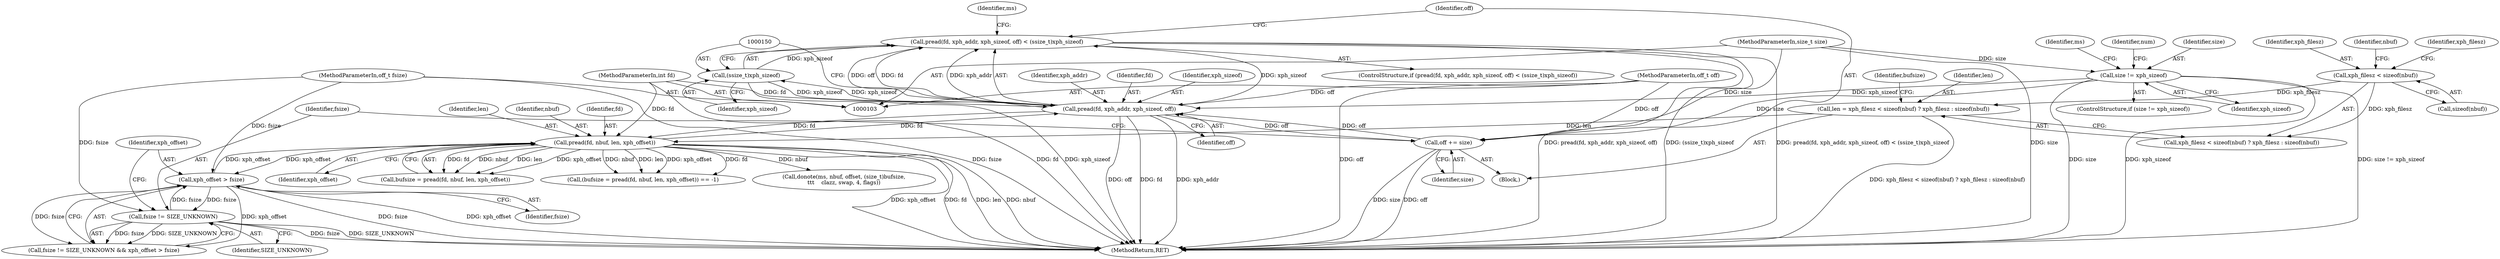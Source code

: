 digraph "0_file_445c8fb0ebff85195be94cd9f7e1df89cade5c7f@API" {
"1000143" [label="(Call,pread(fd, xph_addr, xph_sizeof, off) < (ssize_t)xph_sizeof)"];
"1000144" [label="(Call,pread(fd, xph_addr, xph_sizeof, off))"];
"1000190" [label="(Call,pread(fd, nbuf, len, xph_offset))"];
"1000107" [label="(MethodParameterIn,int fd)"];
"1000176" [label="(Call,len = xph_filesz < sizeof(nbuf) ? xph_filesz : sizeof(nbuf))"];
"1000179" [label="(Call,xph_filesz < sizeof(nbuf))"];
"1000166" [label="(Call,xph_offset > fsize)"];
"1000163" [label="(Call,fsize != SIZE_UNKNOWN)"];
"1000111" [label="(MethodParameterIn,off_t fsize)"];
"1000149" [label="(Call,(ssize_t)xph_sizeof)"];
"1000121" [label="(Call,size != xph_sizeof)"];
"1000110" [label="(MethodParameterIn,size_t size)"];
"1000158" [label="(Call,off += size)"];
"1000108" [label="(MethodParameterIn,off_t off)"];
"1000164" [label="(Identifier,fsize)"];
"1000138" [label="(Identifier,num)"];
"1000191" [label="(Identifier,fd)"];
"1000159" [label="(Identifier,off)"];
"1000165" [label="(Identifier,SIZE_UNKNOWN)"];
"1000149" [label="(Call,(ssize_t)xph_sizeof)"];
"1000217" [label="(Call,donote(ms, nbuf, offset, (size_t)bufsize,\n\t\t\t    clazz, swap, 4, flags))"];
"1000160" [label="(Identifier,size)"];
"1000183" [label="(Identifier,xph_filesz)"];
"1000141" [label="(Block,)"];
"1000180" [label="(Identifier,xph_filesz)"];
"1000163" [label="(Call,fsize != SIZE_UNKNOWN)"];
"1000193" [label="(Identifier,len)"];
"1000194" [label="(Identifier,xph_offset)"];
"1000176" [label="(Call,len = xph_filesz < sizeof(nbuf) ? xph_filesz : sizeof(nbuf))"];
"1000177" [label="(Identifier,len)"];
"1000123" [label="(Identifier,xph_sizeof)"];
"1000146" [label="(Identifier,xph_addr)"];
"1000122" [label="(Identifier,size)"];
"1000144" [label="(Call,pread(fd, xph_addr, xph_sizeof, off))"];
"1000179" [label="(Call,xph_filesz < sizeof(nbuf))"];
"1000145" [label="(Identifier,fd)"];
"1000166" [label="(Call,xph_offset > fsize)"];
"1000158" [label="(Call,off += size)"];
"1000189" [label="(Identifier,bufsize)"];
"1000154" [label="(Identifier,ms)"];
"1000190" [label="(Call,pread(fd, nbuf, len, xph_offset))"];
"1000181" [label="(Call,sizeof(nbuf))"];
"1000151" [label="(Identifier,xph_sizeof)"];
"1000167" [label="(Identifier,xph_offset)"];
"1000188" [label="(Call,bufsize = pread(fd, nbuf, len, xph_offset))"];
"1000110" [label="(MethodParameterIn,size_t size)"];
"1000187" [label="(Call,(bufsize = pread(fd, nbuf, len, xph_offset)) == -1)"];
"1000148" [label="(Identifier,off)"];
"1000192" [label="(Identifier,nbuf)"];
"1000162" [label="(Call,fsize != SIZE_UNKNOWN && xph_offset > fsize)"];
"1000147" [label="(Identifier,xph_sizeof)"];
"1000178" [label="(Call,xph_filesz < sizeof(nbuf) ? xph_filesz : sizeof(nbuf))"];
"1000142" [label="(ControlStructure,if (pread(fd, xph_addr, xph_sizeof, off) < (ssize_t)xph_sizeof))"];
"1000185" [label="(Identifier,nbuf)"];
"1000120" [label="(ControlStructure,if (size != xph_sizeof))"];
"1000108" [label="(MethodParameterIn,off_t off)"];
"1000121" [label="(Call,size != xph_sizeof)"];
"1000143" [label="(Call,pread(fd, xph_addr, xph_sizeof, off) < (ssize_t)xph_sizeof)"];
"1000128" [label="(Identifier,ms)"];
"1000168" [label="(Identifier,fsize)"];
"1000111" [label="(MethodParameterIn,off_t fsize)"];
"1000235" [label="(MethodReturn,RET)"];
"1000107" [label="(MethodParameterIn,int fd)"];
"1000143" -> "1000142"  [label="AST: "];
"1000143" -> "1000149"  [label="CFG: "];
"1000144" -> "1000143"  [label="AST: "];
"1000149" -> "1000143"  [label="AST: "];
"1000154" -> "1000143"  [label="CFG: "];
"1000159" -> "1000143"  [label="CFG: "];
"1000143" -> "1000235"  [label="DDG: pread(fd, xph_addr, xph_sizeof, off)"];
"1000143" -> "1000235"  [label="DDG: (ssize_t)xph_sizeof"];
"1000143" -> "1000235"  [label="DDG: pread(fd, xph_addr, xph_sizeof, off) < (ssize_t)xph_sizeof"];
"1000144" -> "1000143"  [label="DDG: fd"];
"1000144" -> "1000143"  [label="DDG: xph_addr"];
"1000144" -> "1000143"  [label="DDG: xph_sizeof"];
"1000144" -> "1000143"  [label="DDG: off"];
"1000149" -> "1000143"  [label="DDG: xph_sizeof"];
"1000144" -> "1000148"  [label="CFG: "];
"1000145" -> "1000144"  [label="AST: "];
"1000146" -> "1000144"  [label="AST: "];
"1000147" -> "1000144"  [label="AST: "];
"1000148" -> "1000144"  [label="AST: "];
"1000150" -> "1000144"  [label="CFG: "];
"1000144" -> "1000235"  [label="DDG: off"];
"1000144" -> "1000235"  [label="DDG: fd"];
"1000144" -> "1000235"  [label="DDG: xph_addr"];
"1000190" -> "1000144"  [label="DDG: fd"];
"1000107" -> "1000144"  [label="DDG: fd"];
"1000149" -> "1000144"  [label="DDG: xph_sizeof"];
"1000121" -> "1000144"  [label="DDG: xph_sizeof"];
"1000158" -> "1000144"  [label="DDG: off"];
"1000108" -> "1000144"  [label="DDG: off"];
"1000144" -> "1000149"  [label="DDG: xph_sizeof"];
"1000144" -> "1000158"  [label="DDG: off"];
"1000144" -> "1000190"  [label="DDG: fd"];
"1000190" -> "1000188"  [label="AST: "];
"1000190" -> "1000194"  [label="CFG: "];
"1000191" -> "1000190"  [label="AST: "];
"1000192" -> "1000190"  [label="AST: "];
"1000193" -> "1000190"  [label="AST: "];
"1000194" -> "1000190"  [label="AST: "];
"1000188" -> "1000190"  [label="CFG: "];
"1000190" -> "1000235"  [label="DDG: xph_offset"];
"1000190" -> "1000235"  [label="DDG: fd"];
"1000190" -> "1000235"  [label="DDG: len"];
"1000190" -> "1000235"  [label="DDG: nbuf"];
"1000190" -> "1000166"  [label="DDG: xph_offset"];
"1000190" -> "1000187"  [label="DDG: fd"];
"1000190" -> "1000187"  [label="DDG: nbuf"];
"1000190" -> "1000187"  [label="DDG: len"];
"1000190" -> "1000187"  [label="DDG: xph_offset"];
"1000190" -> "1000188"  [label="DDG: fd"];
"1000190" -> "1000188"  [label="DDG: nbuf"];
"1000190" -> "1000188"  [label="DDG: len"];
"1000190" -> "1000188"  [label="DDG: xph_offset"];
"1000107" -> "1000190"  [label="DDG: fd"];
"1000176" -> "1000190"  [label="DDG: len"];
"1000166" -> "1000190"  [label="DDG: xph_offset"];
"1000190" -> "1000217"  [label="DDG: nbuf"];
"1000107" -> "1000103"  [label="AST: "];
"1000107" -> "1000235"  [label="DDG: fd"];
"1000176" -> "1000141"  [label="AST: "];
"1000176" -> "1000178"  [label="CFG: "];
"1000177" -> "1000176"  [label="AST: "];
"1000178" -> "1000176"  [label="AST: "];
"1000189" -> "1000176"  [label="CFG: "];
"1000176" -> "1000235"  [label="DDG: xph_filesz < sizeof(nbuf) ? xph_filesz : sizeof(nbuf)"];
"1000179" -> "1000176"  [label="DDG: xph_filesz"];
"1000179" -> "1000178"  [label="AST: "];
"1000179" -> "1000181"  [label="CFG: "];
"1000180" -> "1000179"  [label="AST: "];
"1000181" -> "1000179"  [label="AST: "];
"1000183" -> "1000179"  [label="CFG: "];
"1000185" -> "1000179"  [label="CFG: "];
"1000179" -> "1000178"  [label="DDG: xph_filesz"];
"1000166" -> "1000162"  [label="AST: "];
"1000166" -> "1000168"  [label="CFG: "];
"1000167" -> "1000166"  [label="AST: "];
"1000168" -> "1000166"  [label="AST: "];
"1000162" -> "1000166"  [label="CFG: "];
"1000166" -> "1000235"  [label="DDG: fsize"];
"1000166" -> "1000235"  [label="DDG: xph_offset"];
"1000166" -> "1000163"  [label="DDG: fsize"];
"1000166" -> "1000162"  [label="DDG: xph_offset"];
"1000166" -> "1000162"  [label="DDG: fsize"];
"1000163" -> "1000166"  [label="DDG: fsize"];
"1000111" -> "1000166"  [label="DDG: fsize"];
"1000163" -> "1000162"  [label="AST: "];
"1000163" -> "1000165"  [label="CFG: "];
"1000164" -> "1000163"  [label="AST: "];
"1000165" -> "1000163"  [label="AST: "];
"1000167" -> "1000163"  [label="CFG: "];
"1000162" -> "1000163"  [label="CFG: "];
"1000163" -> "1000235"  [label="DDG: fsize"];
"1000163" -> "1000235"  [label="DDG: SIZE_UNKNOWN"];
"1000163" -> "1000162"  [label="DDG: fsize"];
"1000163" -> "1000162"  [label="DDG: SIZE_UNKNOWN"];
"1000111" -> "1000163"  [label="DDG: fsize"];
"1000111" -> "1000103"  [label="AST: "];
"1000111" -> "1000235"  [label="DDG: fsize"];
"1000149" -> "1000151"  [label="CFG: "];
"1000150" -> "1000149"  [label="AST: "];
"1000151" -> "1000149"  [label="AST: "];
"1000149" -> "1000235"  [label="DDG: xph_sizeof"];
"1000121" -> "1000120"  [label="AST: "];
"1000121" -> "1000123"  [label="CFG: "];
"1000122" -> "1000121"  [label="AST: "];
"1000123" -> "1000121"  [label="AST: "];
"1000128" -> "1000121"  [label="CFG: "];
"1000138" -> "1000121"  [label="CFG: "];
"1000121" -> "1000235"  [label="DDG: xph_sizeof"];
"1000121" -> "1000235"  [label="DDG: size != xph_sizeof"];
"1000121" -> "1000235"  [label="DDG: size"];
"1000110" -> "1000121"  [label="DDG: size"];
"1000121" -> "1000158"  [label="DDG: size"];
"1000110" -> "1000103"  [label="AST: "];
"1000110" -> "1000235"  [label="DDG: size"];
"1000110" -> "1000158"  [label="DDG: size"];
"1000158" -> "1000141"  [label="AST: "];
"1000158" -> "1000160"  [label="CFG: "];
"1000159" -> "1000158"  [label="AST: "];
"1000160" -> "1000158"  [label="AST: "];
"1000164" -> "1000158"  [label="CFG: "];
"1000158" -> "1000235"  [label="DDG: off"];
"1000158" -> "1000235"  [label="DDG: size"];
"1000108" -> "1000158"  [label="DDG: off"];
"1000108" -> "1000103"  [label="AST: "];
"1000108" -> "1000235"  [label="DDG: off"];
}
